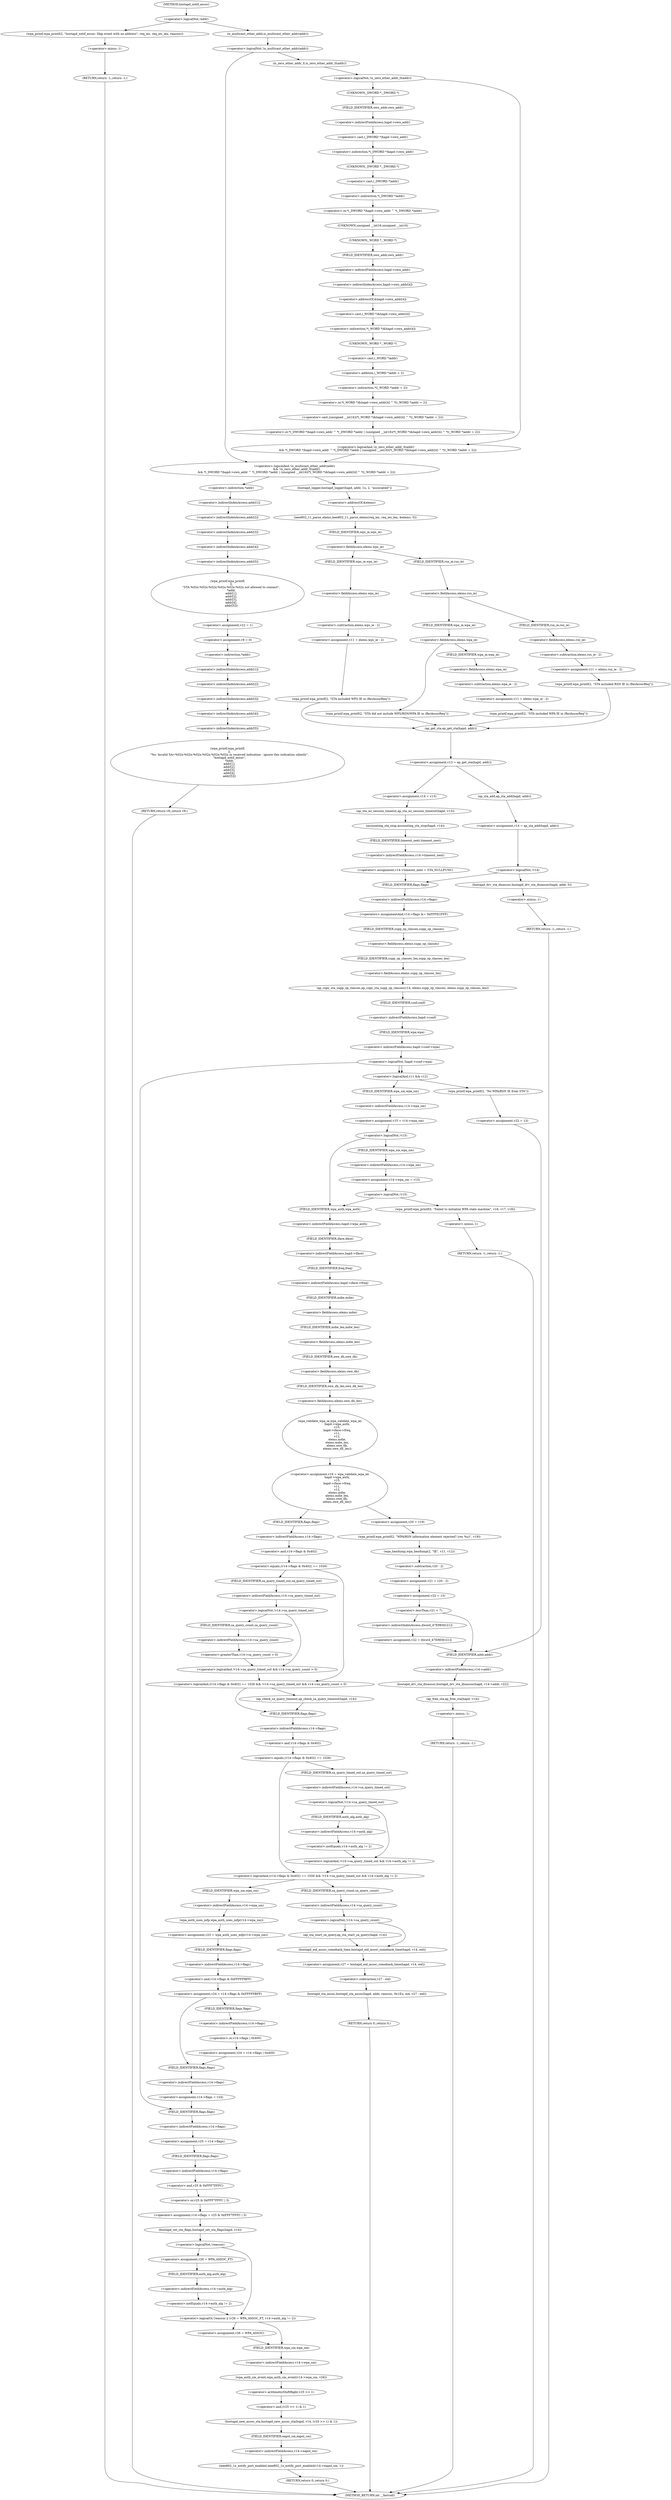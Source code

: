 digraph hostapd_notif_assoc {  
"1000149" [label = "(<operator>.logicalNot,!addr)" ]
"1000152" [label = "(wpa_printf,wpa_printf(2, \"hostapd_notif_assoc: Skip event with no address\", req_ies, req_ies_len, reassoc))" ]
"1000158" [label = "(RETURN,return -1;,return -1;)" ]
"1000159" [label = "(<operator>.minus,-1)" ]
"1000162" [label = "(<operator>.logicalAnd,!is_multicast_ether_addr(addr)\n    && !is_zero_ether_addr_0(addr)\n    && *(_DWORD *)hapd->own_addr ^ *(_DWORD *)addr | (unsigned __int16)(*(_WORD *)&hapd->own_addr[4] ^ *((_WORD *)addr + 2)))" ]
"1000163" [label = "(<operator>.logicalNot,!is_multicast_ether_addr(addr))" ]
"1000164" [label = "(is_multicast_ether_addr,is_multicast_ether_addr(addr))" ]
"1000166" [label = "(<operator>.logicalAnd,!is_zero_ether_addr_0(addr)\n    && *(_DWORD *)hapd->own_addr ^ *(_DWORD *)addr | (unsigned __int16)(*(_WORD *)&hapd->own_addr[4] ^ *((_WORD *)addr + 2)))" ]
"1000167" [label = "(<operator>.logicalNot,!is_zero_ether_addr_0(addr))" ]
"1000168" [label = "(is_zero_ether_addr_0,is_zero_ether_addr_0(addr))" ]
"1000170" [label = "(<operator>.or,*(_DWORD *)hapd->own_addr ^ *(_DWORD *)addr | (unsigned __int16)(*(_WORD *)&hapd->own_addr[4] ^ *((_WORD *)addr + 2)))" ]
"1000171" [label = "(<operator>.or,*(_DWORD *)hapd->own_addr ^ *(_DWORD *)addr)" ]
"1000172" [label = "(<operator>.indirection,*(_DWORD *)hapd->own_addr)" ]
"1000173" [label = "(<operator>.cast,(_DWORD *)hapd->own_addr)" ]
"1000174" [label = "(UNKNOWN,_DWORD *,_DWORD *)" ]
"1000175" [label = "(<operator>.indirectFieldAccess,hapd->own_addr)" ]
"1000177" [label = "(FIELD_IDENTIFIER,own_addr,own_addr)" ]
"1000178" [label = "(<operator>.indirection,*(_DWORD *)addr)" ]
"1000179" [label = "(<operator>.cast,(_DWORD *)addr)" ]
"1000180" [label = "(UNKNOWN,_DWORD *,_DWORD *)" ]
"1000182" [label = "(<operator>.cast,(unsigned __int16)(*(_WORD *)&hapd->own_addr[4] ^ *((_WORD *)addr + 2)))" ]
"1000183" [label = "(UNKNOWN,unsigned __int16,unsigned __int16)" ]
"1000184" [label = "(<operator>.or,*(_WORD *)&hapd->own_addr[4] ^ *((_WORD *)addr + 2))" ]
"1000185" [label = "(<operator>.indirection,*(_WORD *)&hapd->own_addr[4])" ]
"1000186" [label = "(<operator>.cast,(_WORD *)&hapd->own_addr[4])" ]
"1000187" [label = "(UNKNOWN,_WORD *,_WORD *)" ]
"1000188" [label = "(<operator>.addressOf,&hapd->own_addr[4])" ]
"1000189" [label = "(<operator>.indirectIndexAccess,hapd->own_addr[4])" ]
"1000190" [label = "(<operator>.indirectFieldAccess,hapd->own_addr)" ]
"1000192" [label = "(FIELD_IDENTIFIER,own_addr,own_addr)" ]
"1000194" [label = "(<operator>.indirection,*((_WORD *)addr + 2))" ]
"1000195" [label = "(<operator>.addition,(_WORD *)addr + 2)" ]
"1000196" [label = "(<operator>.cast,(_WORD *)addr)" ]
"1000197" [label = "(UNKNOWN,_WORD *,_WORD *)" ]
"1000201" [label = "(hostapd_logger,hostapd_logger(hapd, addr, 1u, 2, \"associated\"))" ]
"1000207" [label = "(ieee802_11_parse_elems,ieee802_11_parse_elems(req_ies, req_ies_len, &elems, 0))" ]
"1000210" [label = "(<operator>.addressOf,&elems)" ]
"1000214" [label = "(<operator>.fieldAccess,elems.wps_ie)" ]
"1000216" [label = "(FIELD_IDENTIFIER,wps_ie,wps_ie)" ]
"1000218" [label = "(<operator>.assignment,v11 = elems.wps_ie - 2)" ]
"1000220" [label = "(<operator>.subtraction,elems.wps_ie - 2)" ]
"1000221" [label = "(<operator>.fieldAccess,elems.wps_ie)" ]
"1000223" [label = "(FIELD_IDENTIFIER,wps_ie,wps_ie)" ]
"1000226" [label = "(wpa_printf,wpa_printf(2, \"STA included WPS IE in (Re)AssocReq\"))" ]
"1000231" [label = "(<operator>.fieldAccess,elems.rsn_ie)" ]
"1000233" [label = "(FIELD_IDENTIFIER,rsn_ie,rsn_ie)" ]
"1000235" [label = "(<operator>.assignment,v11 = elems.rsn_ie - 2)" ]
"1000237" [label = "(<operator>.subtraction,elems.rsn_ie - 2)" ]
"1000238" [label = "(<operator>.fieldAccess,elems.rsn_ie)" ]
"1000240" [label = "(FIELD_IDENTIFIER,rsn_ie,rsn_ie)" ]
"1000243" [label = "(wpa_printf,wpa_printf(2, \"STA included RSN IE in (Re)AssocReq\"))" ]
"1000248" [label = "(<operator>.fieldAccess,elems.wpa_ie)" ]
"1000250" [label = "(FIELD_IDENTIFIER,wpa_ie,wpa_ie)" ]
"1000252" [label = "(<operator>.assignment,v11 = elems.wpa_ie - 2)" ]
"1000254" [label = "(<operator>.subtraction,elems.wpa_ie - 2)" ]
"1000255" [label = "(<operator>.fieldAccess,elems.wpa_ie)" ]
"1000257" [label = "(FIELD_IDENTIFIER,wpa_ie,wpa_ie)" ]
"1000260" [label = "(wpa_printf,wpa_printf(2, \"STA included WPA IE in (Re)AssocReq\"))" ]
"1000267" [label = "(wpa_printf,wpa_printf(2, \"STA did not include WPS/RSN/WPA IE in (Re)AssocReq\"))" ]
"1000270" [label = "(<operator>.assignment,v13 = ap_get_sta(hapd, addr))" ]
"1000272" [label = "(ap_get_sta,ap_get_sta(hapd, addr))" ]
"1000278" [label = "(<operator>.assignment,v14 = v13)" ]
"1000281" [label = "(ap_sta_no_session_timeout,ap_sta_no_session_timeout(hapd, v13))" ]
"1000284" [label = "(accounting_sta_stop,accounting_sta_stop(hapd, v14))" ]
"1000287" [label = "(<operator>.assignment,v14->timeout_next = STA_NULLFUNC)" ]
"1000288" [label = "(<operator>.indirectFieldAccess,v14->timeout_next)" ]
"1000290" [label = "(FIELD_IDENTIFIER,timeout_next,timeout_next)" ]
"1000294" [label = "(<operator>.assignment,v14 = ap_sta_add(hapd, addr))" ]
"1000296" [label = "(ap_sta_add,ap_sta_add(hapd, addr))" ]
"1000300" [label = "(<operator>.logicalNot,!v14)" ]
"1000303" [label = "(hostapd_drv_sta_disassoc,hostapd_drv_sta_disassoc(hapd, addr, 5))" ]
"1000307" [label = "(RETURN,return -1;,return -1;)" ]
"1000308" [label = "(<operator>.minus,-1)" ]
"1000310" [label = "(<operators>.assignmentAnd,v14->flags &= 0xFFFECFFF)" ]
"1000311" [label = "(<operator>.indirectFieldAccess,v14->flags)" ]
"1000313" [label = "(FIELD_IDENTIFIER,flags,flags)" ]
"1000316" [label = "(ap_copy_sta_supp_op_classes,ap_copy_sta_supp_op_classes(v14, elems.supp_op_classes, elems.supp_op_classes_len))" ]
"1000318" [label = "(<operator>.fieldAccess,elems.supp_op_classes)" ]
"1000320" [label = "(FIELD_IDENTIFIER,supp_op_classes,supp_op_classes)" ]
"1000321" [label = "(<operator>.fieldAccess,elems.supp_op_classes_len)" ]
"1000323" [label = "(FIELD_IDENTIFIER,supp_op_classes_len,supp_op_classes_len)" ]
"1000325" [label = "(<operator>.logicalNot,!hapd->conf->wpa)" ]
"1000326" [label = "(<operator>.indirectFieldAccess,hapd->conf->wpa)" ]
"1000327" [label = "(<operator>.indirectFieldAccess,hapd->conf)" ]
"1000329" [label = "(FIELD_IDENTIFIER,conf,conf)" ]
"1000330" [label = "(FIELD_IDENTIFIER,wpa,wpa)" ]
"1000333" [label = "(<operator>.logicalAnd,v11 && v12)" ]
"1000337" [label = "(<operator>.assignment,v15 = v14->wpa_sm)" ]
"1000339" [label = "(<operator>.indirectFieldAccess,v14->wpa_sm)" ]
"1000341" [label = "(FIELD_IDENTIFIER,wpa_sm,wpa_sm)" ]
"1000343" [label = "(<operator>.logicalNot,!v15)" ]
"1000346" [label = "(<operator>.assignment,v14->wpa_sm = v15)" ]
"1000347" [label = "(<operator>.indirectFieldAccess,v14->wpa_sm)" ]
"1000349" [label = "(FIELD_IDENTIFIER,wpa_sm,wpa_sm)" ]
"1000352" [label = "(<operator>.logicalNot,!v15)" ]
"1000355" [label = "(wpa_printf,wpa_printf(5, \"Failed to initialize WPA state machine\", v16, v17, v18))" ]
"1000361" [label = "(RETURN,return -1;,return -1;)" ]
"1000362" [label = "(<operator>.minus,-1)" ]
"1000364" [label = "(<operator>.assignment,v19 = wpa_validate_wpa_ie(\n                hapd->wpa_auth,\n                v15,\n                hapd->iface->freq,\n                v11,\n                v12,\n                elems.mdie,\n                elems.mdie_len,\n                elems.owe_dh,\n                elems.owe_dh_len))" ]
"1000366" [label = "(wpa_validate_wpa_ie,wpa_validate_wpa_ie(\n                hapd->wpa_auth,\n                v15,\n                hapd->iface->freq,\n                v11,\n                v12,\n                elems.mdie,\n                elems.mdie_len,\n                elems.owe_dh,\n                elems.owe_dh_len))" ]
"1000367" [label = "(<operator>.indirectFieldAccess,hapd->wpa_auth)" ]
"1000369" [label = "(FIELD_IDENTIFIER,wpa_auth,wpa_auth)" ]
"1000371" [label = "(<operator>.indirectFieldAccess,hapd->iface->freq)" ]
"1000372" [label = "(<operator>.indirectFieldAccess,hapd->iface)" ]
"1000374" [label = "(FIELD_IDENTIFIER,iface,iface)" ]
"1000375" [label = "(FIELD_IDENTIFIER,freq,freq)" ]
"1000378" [label = "(<operator>.fieldAccess,elems.mdie)" ]
"1000380" [label = "(FIELD_IDENTIFIER,mdie,mdie)" ]
"1000381" [label = "(<operator>.fieldAccess,elems.mdie_len)" ]
"1000383" [label = "(FIELD_IDENTIFIER,mdie_len,mdie_len)" ]
"1000384" [label = "(<operator>.fieldAccess,elems.owe_dh)" ]
"1000386" [label = "(FIELD_IDENTIFIER,owe_dh,owe_dh)" ]
"1000387" [label = "(<operator>.fieldAccess,elems.owe_dh_len)" ]
"1000389" [label = "(FIELD_IDENTIFIER,owe_dh_len,owe_dh_len)" ]
"1000393" [label = "(<operator>.assignment,v20 = v19)" ]
"1000396" [label = "(wpa_printf,wpa_printf(2, \"WPA/RSN information element rejected? (res %u)\", v19))" ]
"1000400" [label = "(wpa_hexdump,wpa_hexdump(2, \"IE\", v11, v12))" ]
"1000405" [label = "(<operator>.assignment,v21 = v20 - 2)" ]
"1000407" [label = "(<operator>.subtraction,v20 - 2)" ]
"1000410" [label = "(<operator>.assignment,v22 = 13)" ]
"1000414" [label = "(<operator>.lessThan,v21 < 7)" ]
"1000417" [label = "(<operator>.assignment,v22 = dword_47E9E0[v21])" ]
"1000419" [label = "(<operator>.indirectIndexAccess,dword_47E9E0[v21])" ]
"1000424" [label = "(<operator>.logicalAnd,(v14->flags & 0x402) == 1026 && !v14->sa_query_timed_out && v14->sa_query_count > 0)" ]
"1000425" [label = "(<operator>.equals,(v14->flags & 0x402) == 1026)" ]
"1000426" [label = "(<operator>.and,v14->flags & 0x402)" ]
"1000427" [label = "(<operator>.indirectFieldAccess,v14->flags)" ]
"1000429" [label = "(FIELD_IDENTIFIER,flags,flags)" ]
"1000432" [label = "(<operator>.logicalAnd,!v14->sa_query_timed_out && v14->sa_query_count > 0)" ]
"1000433" [label = "(<operator>.logicalNot,!v14->sa_query_timed_out)" ]
"1000434" [label = "(<operator>.indirectFieldAccess,v14->sa_query_timed_out)" ]
"1000436" [label = "(FIELD_IDENTIFIER,sa_query_timed_out,sa_query_timed_out)" ]
"1000437" [label = "(<operator>.greaterThan,v14->sa_query_count > 0)" ]
"1000438" [label = "(<operator>.indirectFieldAccess,v14->sa_query_count)" ]
"1000440" [label = "(FIELD_IDENTIFIER,sa_query_count,sa_query_count)" ]
"1000442" [label = "(ap_check_sa_query_timeout,ap_check_sa_query_timeout(hapd, v14))" ]
"1000446" [label = "(<operator>.logicalAnd,(v14->flags & 0x402) == 1026 && !v14->sa_query_timed_out && v14->auth_alg != 2)" ]
"1000447" [label = "(<operator>.equals,(v14->flags & 0x402) == 1026)" ]
"1000448" [label = "(<operator>.and,v14->flags & 0x402)" ]
"1000449" [label = "(<operator>.indirectFieldAccess,v14->flags)" ]
"1000451" [label = "(FIELD_IDENTIFIER,flags,flags)" ]
"1000454" [label = "(<operator>.logicalAnd,!v14->sa_query_timed_out && v14->auth_alg != 2)" ]
"1000455" [label = "(<operator>.logicalNot,!v14->sa_query_timed_out)" ]
"1000456" [label = "(<operator>.indirectFieldAccess,v14->sa_query_timed_out)" ]
"1000458" [label = "(FIELD_IDENTIFIER,sa_query_timed_out,sa_query_timed_out)" ]
"1000459" [label = "(<operator>.notEquals,v14->auth_alg != 2)" ]
"1000460" [label = "(<operator>.indirectFieldAccess,v14->auth_alg)" ]
"1000462" [label = "(FIELD_IDENTIFIER,auth_alg,auth_alg)" ]
"1000466" [label = "(<operator>.logicalNot,!v14->sa_query_count)" ]
"1000467" [label = "(<operator>.indirectFieldAccess,v14->sa_query_count)" ]
"1000469" [label = "(FIELD_IDENTIFIER,sa_query_count,sa_query_count)" ]
"1000470" [label = "(ap_sta_start_sa_query,ap_sta_start_sa_query(hapd, v14))" ]
"1000473" [label = "(<operator>.assignment,v27 = hostapd_eid_assoc_comeback_time(hapd, v14, eid))" ]
"1000475" [label = "(hostapd_eid_assoc_comeback_time,hostapd_eid_assoc_comeback_time(hapd, v14, eid))" ]
"1000479" [label = "(hostapd_sta_assoc,hostapd_sta_assoc(hapd, addr, reassoc, 0x1Eu, eid, v27 - eid))" ]
"1000485" [label = "(<operator>.subtraction,v27 - eid)" ]
"1000488" [label = "(RETURN,return 0;,return 0;)" ]
"1000490" [label = "(<operator>.assignment,v23 = wpa_auth_uses_mfp(v14->wpa_sm))" ]
"1000492" [label = "(wpa_auth_uses_mfp,wpa_auth_uses_mfp(v14->wpa_sm))" ]
"1000493" [label = "(<operator>.indirectFieldAccess,v14->wpa_sm)" ]
"1000495" [label = "(FIELD_IDENTIFIER,wpa_sm,wpa_sm)" ]
"1000496" [label = "(<operator>.assignment,v24 = v14->flags & 0xFFFFFBFF)" ]
"1000498" [label = "(<operator>.and,v14->flags & 0xFFFFFBFF)" ]
"1000499" [label = "(<operator>.indirectFieldAccess,v14->flags)" ]
"1000501" [label = "(FIELD_IDENTIFIER,flags,flags)" ]
"1000505" [label = "(<operator>.assignment,v24 = v14->flags | 0x400)" ]
"1000507" [label = "(<operator>.or,v14->flags | 0x400)" ]
"1000508" [label = "(<operator>.indirectFieldAccess,v14->flags)" ]
"1000510" [label = "(FIELD_IDENTIFIER,flags,flags)" ]
"1000512" [label = "(<operator>.assignment,v14->flags = v24)" ]
"1000513" [label = "(<operator>.indirectFieldAccess,v14->flags)" ]
"1000515" [label = "(FIELD_IDENTIFIER,flags,flags)" ]
"1000518" [label = "(<operator>.assignment,v25 = v14->flags)" ]
"1000520" [label = "(<operator>.indirectFieldAccess,v14->flags)" ]
"1000522" [label = "(FIELD_IDENTIFIER,flags,flags)" ]
"1000523" [label = "(<operator>.assignment,v14->flags = v25 & 0xFFF7FFFC | 3)" ]
"1000524" [label = "(<operator>.indirectFieldAccess,v14->flags)" ]
"1000526" [label = "(FIELD_IDENTIFIER,flags,flags)" ]
"1000527" [label = "(<operator>.or,v25 & 0xFFF7FFFC | 3)" ]
"1000528" [label = "(<operator>.and,v25 & 0xFFF7FFFC)" ]
"1000532" [label = "(hostapd_set_sta_flags,hostapd_set_sta_flags(hapd, v14))" ]
"1000536" [label = "(<operator>.logicalOr,!reassoc || (v26 = WPA_ASSOC_FT, v14->auth_alg != 2))" ]
"1000537" [label = "(<operator>.logicalNot,!reassoc)" ]
"1000540" [label = "(<operator>.assignment,v26 = WPA_ASSOC_FT)" ]
"1000543" [label = "(<operator>.notEquals,v14->auth_alg != 2)" ]
"1000544" [label = "(<operator>.indirectFieldAccess,v14->auth_alg)" ]
"1000546" [label = "(FIELD_IDENTIFIER,auth_alg,auth_alg)" ]
"1000548" [label = "(<operator>.assignment,v26 = WPA_ASSOC)" ]
"1000551" [label = "(wpa_auth_sm_event,wpa_auth_sm_event(v14->wpa_sm, v26))" ]
"1000552" [label = "(<operator>.indirectFieldAccess,v14->wpa_sm)" ]
"1000554" [label = "(FIELD_IDENTIFIER,wpa_sm,wpa_sm)" ]
"1000556" [label = "(hostapd_new_assoc_sta,hostapd_new_assoc_sta(hapd, v14, (v25 >> 1) & 1))" ]
"1000559" [label = "(<operator>.and,(v25 >> 1) & 1)" ]
"1000560" [label = "(<operator>.arithmeticShiftRight,v25 >> 1)" ]
"1000564" [label = "(ieee802_1x_notify_port_enabled,ieee802_1x_notify_port_enabled(v14->eapol_sm, 1))" ]
"1000565" [label = "(<operator>.indirectFieldAccess,v14->eapol_sm)" ]
"1000567" [label = "(FIELD_IDENTIFIER,eapol_sm,eapol_sm)" ]
"1000569" [label = "(RETURN,return 0;,return 0;)" ]
"1000571" [label = "(wpa_printf,wpa_printf(2, \"No WPA/RSN IE from STA\"))" ]
"1000574" [label = "(<operator>.assignment,v22 = 13)" ]
"1000578" [label = "(hostapd_drv_sta_disassoc,hostapd_drv_sta_disassoc(hapd, v14->addr, v22))" ]
"1000580" [label = "(<operator>.indirectFieldAccess,v14->addr)" ]
"1000582" [label = "(FIELD_IDENTIFIER,addr,addr)" ]
"1000584" [label = "(ap_free_sta,ap_free_sta(hapd, v14))" ]
"1000587" [label = "(RETURN,return -1;,return -1;)" ]
"1000588" [label = "(<operator>.minus,-1)" ]
"1000592" [label = "(wpa_printf,wpa_printf(\n        3,\n        \"STA %02x:%02x:%02x:%02x:%02x:%02x not allowed to connect\",\n        *addr,\n        addr[1],\n        addr[2],\n        addr[3],\n        addr[4],\n        addr[5]))" ]
"1000595" [label = "(<operator>.indirection,*addr)" ]
"1000597" [label = "(<operator>.indirectIndexAccess,addr[1])" ]
"1000600" [label = "(<operator>.indirectIndexAccess,addr[2])" ]
"1000603" [label = "(<operator>.indirectIndexAccess,addr[3])" ]
"1000606" [label = "(<operator>.indirectIndexAccess,addr[4])" ]
"1000609" [label = "(<operator>.indirectIndexAccess,addr[5])" ]
"1000612" [label = "(<operator>.assignment,v22 = 1)" ]
"1000615" [label = "(<operator>.assignment,v9 = 0)" ]
"1000618" [label = "(wpa_printf,wpa_printf(\n    2,\n    \"%s: Invalid SA=%02x:%02x:%02x:%02x:%02x:%02x in received indication - ignore this indication silently\",\n    \"hostapd_notif_assoc\",\n    *addr,\n    addr[1],\n    addr[2],\n    addr[3],\n    addr[4],\n    addr[5]))" ]
"1000622" [label = "(<operator>.indirection,*addr)" ]
"1000624" [label = "(<operator>.indirectIndexAccess,addr[1])" ]
"1000627" [label = "(<operator>.indirectIndexAccess,addr[2])" ]
"1000630" [label = "(<operator>.indirectIndexAccess,addr[3])" ]
"1000633" [label = "(<operator>.indirectIndexAccess,addr[4])" ]
"1000636" [label = "(<operator>.indirectIndexAccess,addr[5])" ]
"1000639" [label = "(RETURN,return v9;,return v9;)" ]
"1000121" [label = "(METHOD,hostapd_notif_assoc)" ]
"1000641" [label = "(METHOD_RETURN,int __fastcall)" ]
  "1000149" -> "1000152" 
  "1000149" -> "1000164" 
  "1000152" -> "1000159" 
  "1000158" -> "1000641" 
  "1000159" -> "1000158" 
  "1000162" -> "1000201" 
  "1000162" -> "1000595" 
  "1000163" -> "1000162" 
  "1000163" -> "1000168" 
  "1000164" -> "1000163" 
  "1000166" -> "1000162" 
  "1000167" -> "1000174" 
  "1000167" -> "1000166" 
  "1000168" -> "1000167" 
  "1000170" -> "1000166" 
  "1000171" -> "1000183" 
  "1000172" -> "1000180" 
  "1000173" -> "1000172" 
  "1000174" -> "1000177" 
  "1000175" -> "1000173" 
  "1000177" -> "1000175" 
  "1000178" -> "1000171" 
  "1000179" -> "1000178" 
  "1000180" -> "1000179" 
  "1000182" -> "1000170" 
  "1000183" -> "1000187" 
  "1000184" -> "1000182" 
  "1000185" -> "1000197" 
  "1000186" -> "1000185" 
  "1000187" -> "1000192" 
  "1000188" -> "1000186" 
  "1000189" -> "1000188" 
  "1000190" -> "1000189" 
  "1000192" -> "1000190" 
  "1000194" -> "1000184" 
  "1000195" -> "1000194" 
  "1000196" -> "1000195" 
  "1000197" -> "1000196" 
  "1000201" -> "1000210" 
  "1000207" -> "1000216" 
  "1000210" -> "1000207" 
  "1000214" -> "1000223" 
  "1000214" -> "1000233" 
  "1000216" -> "1000214" 
  "1000218" -> "1000226" 
  "1000220" -> "1000218" 
  "1000221" -> "1000220" 
  "1000223" -> "1000221" 
  "1000226" -> "1000272" 
  "1000231" -> "1000240" 
  "1000231" -> "1000250" 
  "1000233" -> "1000231" 
  "1000235" -> "1000243" 
  "1000237" -> "1000235" 
  "1000238" -> "1000237" 
  "1000240" -> "1000238" 
  "1000243" -> "1000272" 
  "1000248" -> "1000257" 
  "1000248" -> "1000267" 
  "1000250" -> "1000248" 
  "1000252" -> "1000260" 
  "1000254" -> "1000252" 
  "1000255" -> "1000254" 
  "1000257" -> "1000255" 
  "1000260" -> "1000272" 
  "1000267" -> "1000272" 
  "1000270" -> "1000278" 
  "1000270" -> "1000296" 
  "1000272" -> "1000270" 
  "1000278" -> "1000281" 
  "1000281" -> "1000284" 
  "1000284" -> "1000290" 
  "1000287" -> "1000313" 
  "1000288" -> "1000287" 
  "1000290" -> "1000288" 
  "1000294" -> "1000300" 
  "1000296" -> "1000294" 
  "1000300" -> "1000303" 
  "1000300" -> "1000313" 
  "1000303" -> "1000308" 
  "1000307" -> "1000641" 
  "1000308" -> "1000307" 
  "1000310" -> "1000320" 
  "1000311" -> "1000310" 
  "1000313" -> "1000311" 
  "1000316" -> "1000329" 
  "1000318" -> "1000323" 
  "1000320" -> "1000318" 
  "1000321" -> "1000316" 
  "1000323" -> "1000321" 
  "1000325" -> "1000522" 
  "1000325" -> "1000333" 
  "1000325" -> "1000333" 
  "1000326" -> "1000325" 
  "1000327" -> "1000330" 
  "1000329" -> "1000327" 
  "1000330" -> "1000326" 
  "1000333" -> "1000341" 
  "1000333" -> "1000571" 
  "1000337" -> "1000343" 
  "1000339" -> "1000337" 
  "1000341" -> "1000339" 
  "1000343" -> "1000349" 
  "1000343" -> "1000369" 
  "1000346" -> "1000352" 
  "1000347" -> "1000346" 
  "1000349" -> "1000347" 
  "1000352" -> "1000355" 
  "1000352" -> "1000369" 
  "1000355" -> "1000362" 
  "1000361" -> "1000641" 
  "1000362" -> "1000361" 
  "1000364" -> "1000393" 
  "1000364" -> "1000429" 
  "1000366" -> "1000364" 
  "1000367" -> "1000374" 
  "1000369" -> "1000367" 
  "1000371" -> "1000380" 
  "1000372" -> "1000375" 
  "1000374" -> "1000372" 
  "1000375" -> "1000371" 
  "1000378" -> "1000383" 
  "1000380" -> "1000378" 
  "1000381" -> "1000386" 
  "1000383" -> "1000381" 
  "1000384" -> "1000389" 
  "1000386" -> "1000384" 
  "1000387" -> "1000366" 
  "1000389" -> "1000387" 
  "1000393" -> "1000396" 
  "1000396" -> "1000400" 
  "1000400" -> "1000407" 
  "1000405" -> "1000410" 
  "1000407" -> "1000405" 
  "1000410" -> "1000414" 
  "1000414" -> "1000419" 
  "1000414" -> "1000582" 
  "1000417" -> "1000582" 
  "1000419" -> "1000417" 
  "1000424" -> "1000442" 
  "1000424" -> "1000451" 
  "1000425" -> "1000424" 
  "1000425" -> "1000436" 
  "1000426" -> "1000425" 
  "1000427" -> "1000426" 
  "1000429" -> "1000427" 
  "1000432" -> "1000424" 
  "1000433" -> "1000432" 
  "1000433" -> "1000440" 
  "1000434" -> "1000433" 
  "1000436" -> "1000434" 
  "1000437" -> "1000432" 
  "1000438" -> "1000437" 
  "1000440" -> "1000438" 
  "1000442" -> "1000451" 
  "1000446" -> "1000469" 
  "1000446" -> "1000495" 
  "1000447" -> "1000446" 
  "1000447" -> "1000458" 
  "1000448" -> "1000447" 
  "1000449" -> "1000448" 
  "1000451" -> "1000449" 
  "1000454" -> "1000446" 
  "1000455" -> "1000454" 
  "1000455" -> "1000462" 
  "1000456" -> "1000455" 
  "1000458" -> "1000456" 
  "1000459" -> "1000454" 
  "1000460" -> "1000459" 
  "1000462" -> "1000460" 
  "1000466" -> "1000470" 
  "1000466" -> "1000475" 
  "1000467" -> "1000466" 
  "1000469" -> "1000467" 
  "1000470" -> "1000475" 
  "1000473" -> "1000485" 
  "1000475" -> "1000473" 
  "1000479" -> "1000488" 
  "1000485" -> "1000479" 
  "1000488" -> "1000641" 
  "1000490" -> "1000501" 
  "1000492" -> "1000490" 
  "1000493" -> "1000492" 
  "1000495" -> "1000493" 
  "1000496" -> "1000510" 
  "1000496" -> "1000515" 
  "1000498" -> "1000496" 
  "1000499" -> "1000498" 
  "1000501" -> "1000499" 
  "1000505" -> "1000515" 
  "1000507" -> "1000505" 
  "1000508" -> "1000507" 
  "1000510" -> "1000508" 
  "1000512" -> "1000522" 
  "1000513" -> "1000512" 
  "1000515" -> "1000513" 
  "1000518" -> "1000526" 
  "1000520" -> "1000518" 
  "1000522" -> "1000520" 
  "1000523" -> "1000532" 
  "1000524" -> "1000528" 
  "1000526" -> "1000524" 
  "1000527" -> "1000523" 
  "1000528" -> "1000527" 
  "1000532" -> "1000537" 
  "1000536" -> "1000548" 
  "1000536" -> "1000554" 
  "1000537" -> "1000536" 
  "1000537" -> "1000540" 
  "1000540" -> "1000546" 
  "1000543" -> "1000536" 
  "1000544" -> "1000543" 
  "1000546" -> "1000544" 
  "1000548" -> "1000554" 
  "1000551" -> "1000560" 
  "1000552" -> "1000551" 
  "1000554" -> "1000552" 
  "1000556" -> "1000567" 
  "1000559" -> "1000556" 
  "1000560" -> "1000559" 
  "1000564" -> "1000569" 
  "1000565" -> "1000564" 
  "1000567" -> "1000565" 
  "1000569" -> "1000641" 
  "1000571" -> "1000574" 
  "1000574" -> "1000582" 
  "1000578" -> "1000584" 
  "1000580" -> "1000578" 
  "1000582" -> "1000580" 
  "1000584" -> "1000588" 
  "1000587" -> "1000641" 
  "1000588" -> "1000587" 
  "1000592" -> "1000612" 
  "1000595" -> "1000597" 
  "1000597" -> "1000600" 
  "1000600" -> "1000603" 
  "1000603" -> "1000606" 
  "1000606" -> "1000609" 
  "1000609" -> "1000592" 
  "1000612" -> "1000615" 
  "1000615" -> "1000622" 
  "1000618" -> "1000639" 
  "1000622" -> "1000624" 
  "1000624" -> "1000627" 
  "1000627" -> "1000630" 
  "1000630" -> "1000633" 
  "1000633" -> "1000636" 
  "1000636" -> "1000618" 
  "1000639" -> "1000641" 
  "1000121" -> "1000149" 
}
